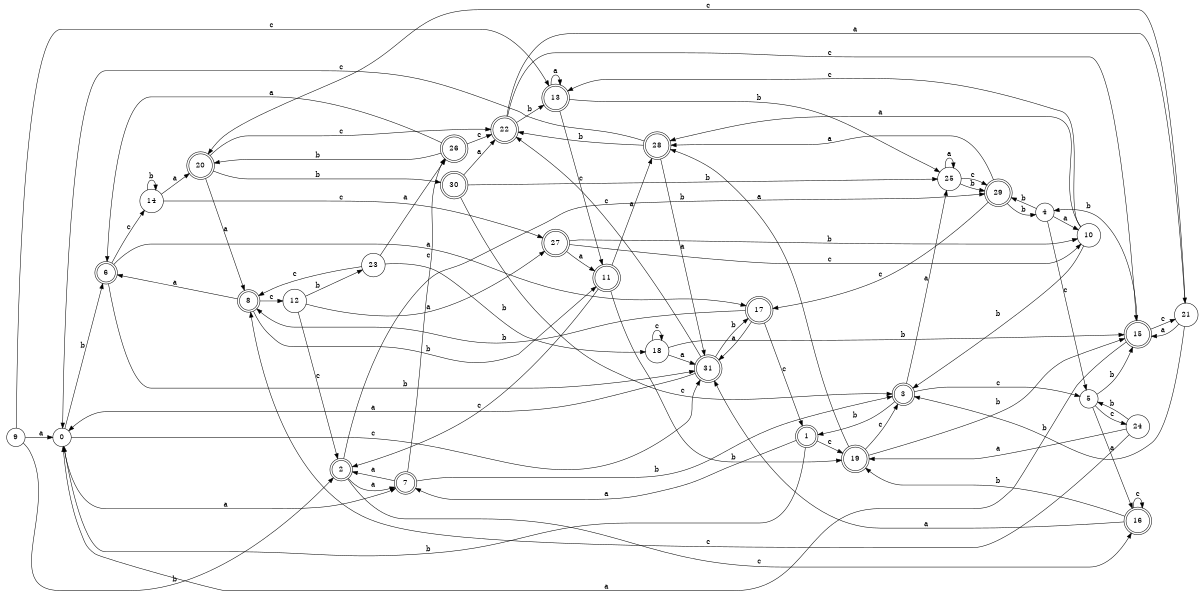 digraph n26_4 {
__start0 [label="" shape="none"];

rankdir=LR;
size="8,5";

s0 [style="filled", color="black", fillcolor="white" shape="circle", label="0"];
s1 [style="rounded,filled", color="black", fillcolor="white" shape="doublecircle", label="1"];
s2 [style="rounded,filled", color="black", fillcolor="white" shape="doublecircle", label="2"];
s3 [style="rounded,filled", color="black", fillcolor="white" shape="doublecircle", label="3"];
s4 [style="filled", color="black", fillcolor="white" shape="circle", label="4"];
s5 [style="filled", color="black", fillcolor="white" shape="circle", label="5"];
s6 [style="rounded,filled", color="black", fillcolor="white" shape="doublecircle", label="6"];
s7 [style="rounded,filled", color="black", fillcolor="white" shape="doublecircle", label="7"];
s8 [style="rounded,filled", color="black", fillcolor="white" shape="doublecircle", label="8"];
s9 [style="filled", color="black", fillcolor="white" shape="circle", label="9"];
s10 [style="filled", color="black", fillcolor="white" shape="circle", label="10"];
s11 [style="rounded,filled", color="black", fillcolor="white" shape="doublecircle", label="11"];
s12 [style="filled", color="black", fillcolor="white" shape="circle", label="12"];
s13 [style="rounded,filled", color="black", fillcolor="white" shape="doublecircle", label="13"];
s14 [style="filled", color="black", fillcolor="white" shape="circle", label="14"];
s15 [style="rounded,filled", color="black", fillcolor="white" shape="doublecircle", label="15"];
s16 [style="rounded,filled", color="black", fillcolor="white" shape="doublecircle", label="16"];
s17 [style="rounded,filled", color="black", fillcolor="white" shape="doublecircle", label="17"];
s18 [style="filled", color="black", fillcolor="white" shape="circle", label="18"];
s19 [style="rounded,filled", color="black", fillcolor="white" shape="doublecircle", label="19"];
s20 [style="rounded,filled", color="black", fillcolor="white" shape="doublecircle", label="20"];
s21 [style="filled", color="black", fillcolor="white" shape="circle", label="21"];
s22 [style="rounded,filled", color="black", fillcolor="white" shape="doublecircle", label="22"];
s23 [style="filled", color="black", fillcolor="white" shape="circle", label="23"];
s24 [style="filled", color="black", fillcolor="white" shape="circle", label="24"];
s25 [style="filled", color="black", fillcolor="white" shape="circle", label="25"];
s26 [style="rounded,filled", color="black", fillcolor="white" shape="doublecircle", label="26"];
s27 [style="rounded,filled", color="black", fillcolor="white" shape="doublecircle", label="27"];
s28 [style="rounded,filled", color="black", fillcolor="white" shape="doublecircle", label="28"];
s29 [style="rounded,filled", color="black", fillcolor="white" shape="doublecircle", label="29"];
s30 [style="rounded,filled", color="black", fillcolor="white" shape="doublecircle", label="30"];
s31 [style="rounded,filled", color="black", fillcolor="white" shape="doublecircle", label="31"];
s0 -> s7 [label="a"];
s0 -> s6 [label="b"];
s0 -> s31 [label="c"];
s1 -> s7 [label="a"];
s1 -> s0 [label="b"];
s1 -> s19 [label="c"];
s2 -> s7 [label="a"];
s2 -> s29 [label="b"];
s2 -> s16 [label="c"];
s3 -> s25 [label="a"];
s3 -> s1 [label="b"];
s3 -> s5 [label="c"];
s4 -> s10 [label="a"];
s4 -> s29 [label="b"];
s4 -> s5 [label="c"];
s5 -> s16 [label="a"];
s5 -> s15 [label="b"];
s5 -> s24 [label="c"];
s6 -> s17 [label="a"];
s6 -> s31 [label="b"];
s6 -> s14 [label="c"];
s7 -> s2 [label="a"];
s7 -> s3 [label="b"];
s7 -> s26 [label="c"];
s8 -> s6 [label="a"];
s8 -> s11 [label="b"];
s8 -> s12 [label="c"];
s9 -> s0 [label="a"];
s9 -> s2 [label="b"];
s9 -> s13 [label="c"];
s10 -> s28 [label="a"];
s10 -> s3 [label="b"];
s10 -> s13 [label="c"];
s11 -> s28 [label="a"];
s11 -> s19 [label="b"];
s11 -> s2 [label="c"];
s12 -> s27 [label="a"];
s12 -> s23 [label="b"];
s12 -> s2 [label="c"];
s13 -> s13 [label="a"];
s13 -> s25 [label="b"];
s13 -> s11 [label="c"];
s14 -> s20 [label="a"];
s14 -> s14 [label="b"];
s14 -> s27 [label="c"];
s15 -> s0 [label="a"];
s15 -> s4 [label="b"];
s15 -> s21 [label="c"];
s16 -> s31 [label="a"];
s16 -> s19 [label="b"];
s16 -> s16 [label="c"];
s17 -> s31 [label="a"];
s17 -> s8 [label="b"];
s17 -> s1 [label="c"];
s18 -> s31 [label="a"];
s18 -> s15 [label="b"];
s18 -> s18 [label="c"];
s19 -> s28 [label="a"];
s19 -> s15 [label="b"];
s19 -> s3 [label="c"];
s20 -> s8 [label="a"];
s20 -> s30 [label="b"];
s20 -> s22 [label="c"];
s21 -> s15 [label="a"];
s21 -> s3 [label="b"];
s21 -> s20 [label="c"];
s22 -> s21 [label="a"];
s22 -> s13 [label="b"];
s22 -> s15 [label="c"];
s23 -> s26 [label="a"];
s23 -> s18 [label="b"];
s23 -> s8 [label="c"];
s24 -> s19 [label="a"];
s24 -> s5 [label="b"];
s24 -> s8 [label="c"];
s25 -> s25 [label="a"];
s25 -> s29 [label="b"];
s25 -> s29 [label="c"];
s26 -> s6 [label="a"];
s26 -> s20 [label="b"];
s26 -> s22 [label="c"];
s27 -> s11 [label="a"];
s27 -> s10 [label="b"];
s27 -> s10 [label="c"];
s28 -> s31 [label="a"];
s28 -> s22 [label="b"];
s28 -> s0 [label="c"];
s29 -> s28 [label="a"];
s29 -> s4 [label="b"];
s29 -> s17 [label="c"];
s30 -> s22 [label="a"];
s30 -> s25 [label="b"];
s30 -> s3 [label="c"];
s31 -> s0 [label="a"];
s31 -> s17 [label="b"];
s31 -> s22 [label="c"];

}